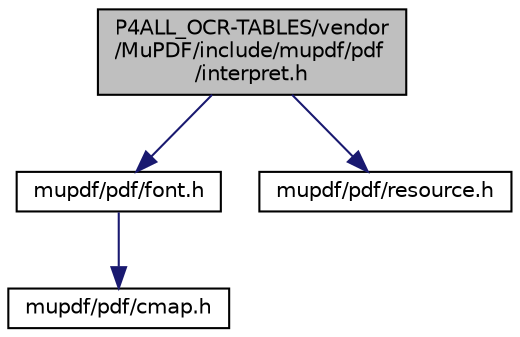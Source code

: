 digraph "P4ALL_OCR-TABLES/vendor/MuPDF/include/mupdf/pdf/interpret.h"
{
 // LATEX_PDF_SIZE
  edge [fontname="Helvetica",fontsize="10",labelfontname="Helvetica",labelfontsize="10"];
  node [fontname="Helvetica",fontsize="10",shape=record];
  Node1 [label="P4ALL_OCR-TABLES/vendor\l/MuPDF/include/mupdf/pdf\l/interpret.h",height=0.2,width=0.4,color="black", fillcolor="grey75", style="filled", fontcolor="black",tooltip=" "];
  Node1 -> Node2 [color="midnightblue",fontsize="10",style="solid",fontname="Helvetica"];
  Node2 [label="mupdf/pdf/font.h",height=0.2,width=0.4,color="black", fillcolor="white", style="filled",URL="$pdf_2font_8h.html",tooltip=" "];
  Node2 -> Node3 [color="midnightblue",fontsize="10",style="solid",fontname="Helvetica"];
  Node3 [label="mupdf/pdf/cmap.h",height=0.2,width=0.4,color="black", fillcolor="white", style="filled",URL="$cmap_8h.html",tooltip=" "];
  Node1 -> Node4 [color="midnightblue",fontsize="10",style="solid",fontname="Helvetica"];
  Node4 [label="mupdf/pdf/resource.h",height=0.2,width=0.4,color="black", fillcolor="white", style="filled",URL="$resource_8h.html",tooltip=" "];
}
